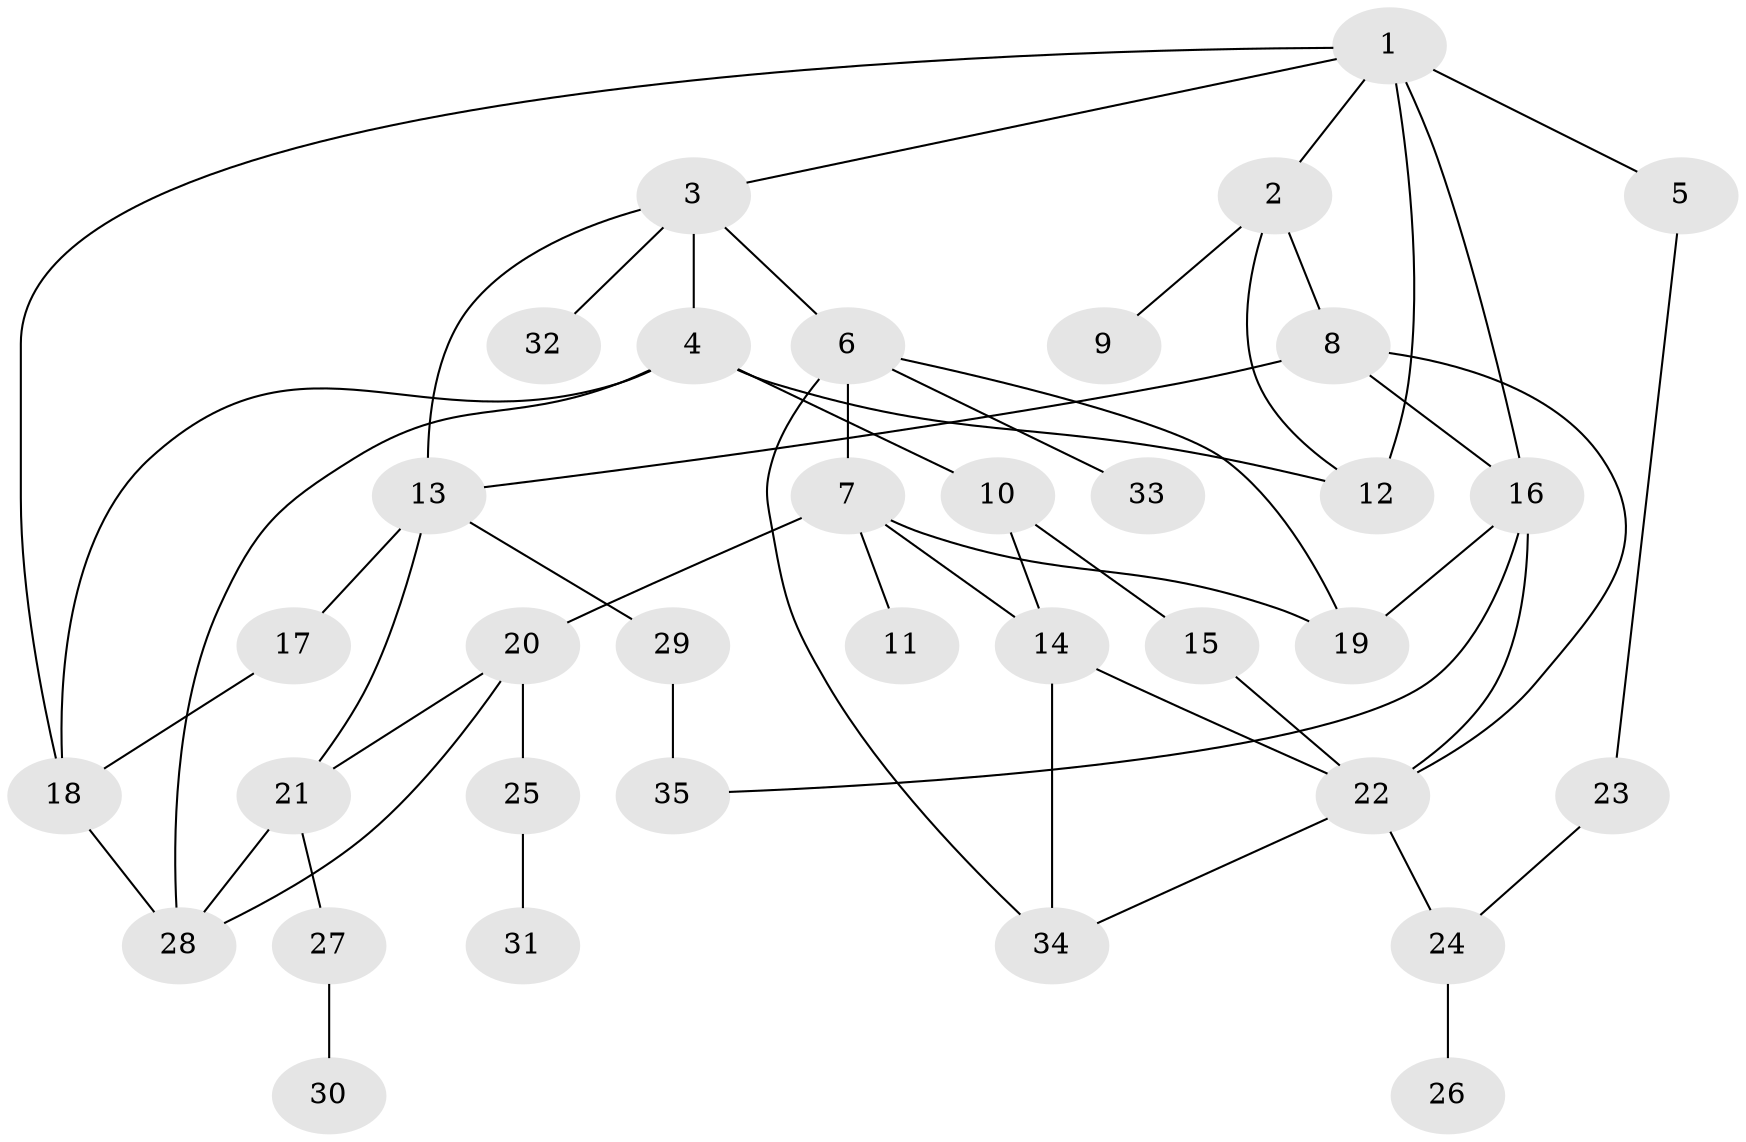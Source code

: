 // original degree distribution, {4: 0.08695652173913043, 6: 0.028985507246376812, 8: 0.014492753623188406, 3: 0.18840579710144928, 5: 0.07246376811594203, 2: 0.34782608695652173, 1: 0.2463768115942029, 7: 0.014492753623188406}
// Generated by graph-tools (version 1.1) at 2025/34/03/09/25 02:34:11]
// undirected, 35 vertices, 54 edges
graph export_dot {
graph [start="1"]
  node [color=gray90,style=filled];
  1;
  2;
  3;
  4;
  5;
  6;
  7;
  8;
  9;
  10;
  11;
  12;
  13;
  14;
  15;
  16;
  17;
  18;
  19;
  20;
  21;
  22;
  23;
  24;
  25;
  26;
  27;
  28;
  29;
  30;
  31;
  32;
  33;
  34;
  35;
  1 -- 2 [weight=1.0];
  1 -- 3 [weight=1.0];
  1 -- 5 [weight=1.0];
  1 -- 12 [weight=1.0];
  1 -- 16 [weight=1.0];
  1 -- 18 [weight=1.0];
  2 -- 8 [weight=1.0];
  2 -- 9 [weight=1.0];
  2 -- 12 [weight=1.0];
  3 -- 4 [weight=1.0];
  3 -- 6 [weight=1.0];
  3 -- 13 [weight=1.0];
  3 -- 32 [weight=1.0];
  4 -- 10 [weight=1.0];
  4 -- 12 [weight=1.0];
  4 -- 18 [weight=1.0];
  4 -- 28 [weight=3.0];
  5 -- 23 [weight=1.0];
  6 -- 7 [weight=1.0];
  6 -- 19 [weight=1.0];
  6 -- 33 [weight=1.0];
  6 -- 34 [weight=1.0];
  7 -- 11 [weight=1.0];
  7 -- 14 [weight=1.0];
  7 -- 19 [weight=1.0];
  7 -- 20 [weight=1.0];
  8 -- 13 [weight=1.0];
  8 -- 16 [weight=1.0];
  8 -- 22 [weight=1.0];
  10 -- 14 [weight=2.0];
  10 -- 15 [weight=1.0];
  13 -- 17 [weight=1.0];
  13 -- 21 [weight=1.0];
  13 -- 29 [weight=1.0];
  14 -- 22 [weight=1.0];
  14 -- 34 [weight=1.0];
  15 -- 22 [weight=1.0];
  16 -- 19 [weight=2.0];
  16 -- 22 [weight=1.0];
  16 -- 35 [weight=1.0];
  17 -- 18 [weight=1.0];
  18 -- 28 [weight=1.0];
  20 -- 21 [weight=1.0];
  20 -- 25 [weight=1.0];
  20 -- 28 [weight=1.0];
  21 -- 27 [weight=1.0];
  21 -- 28 [weight=2.0];
  22 -- 24 [weight=1.0];
  22 -- 34 [weight=1.0];
  23 -- 24 [weight=1.0];
  24 -- 26 [weight=1.0];
  25 -- 31 [weight=1.0];
  27 -- 30 [weight=1.0];
  29 -- 35 [weight=1.0];
}
